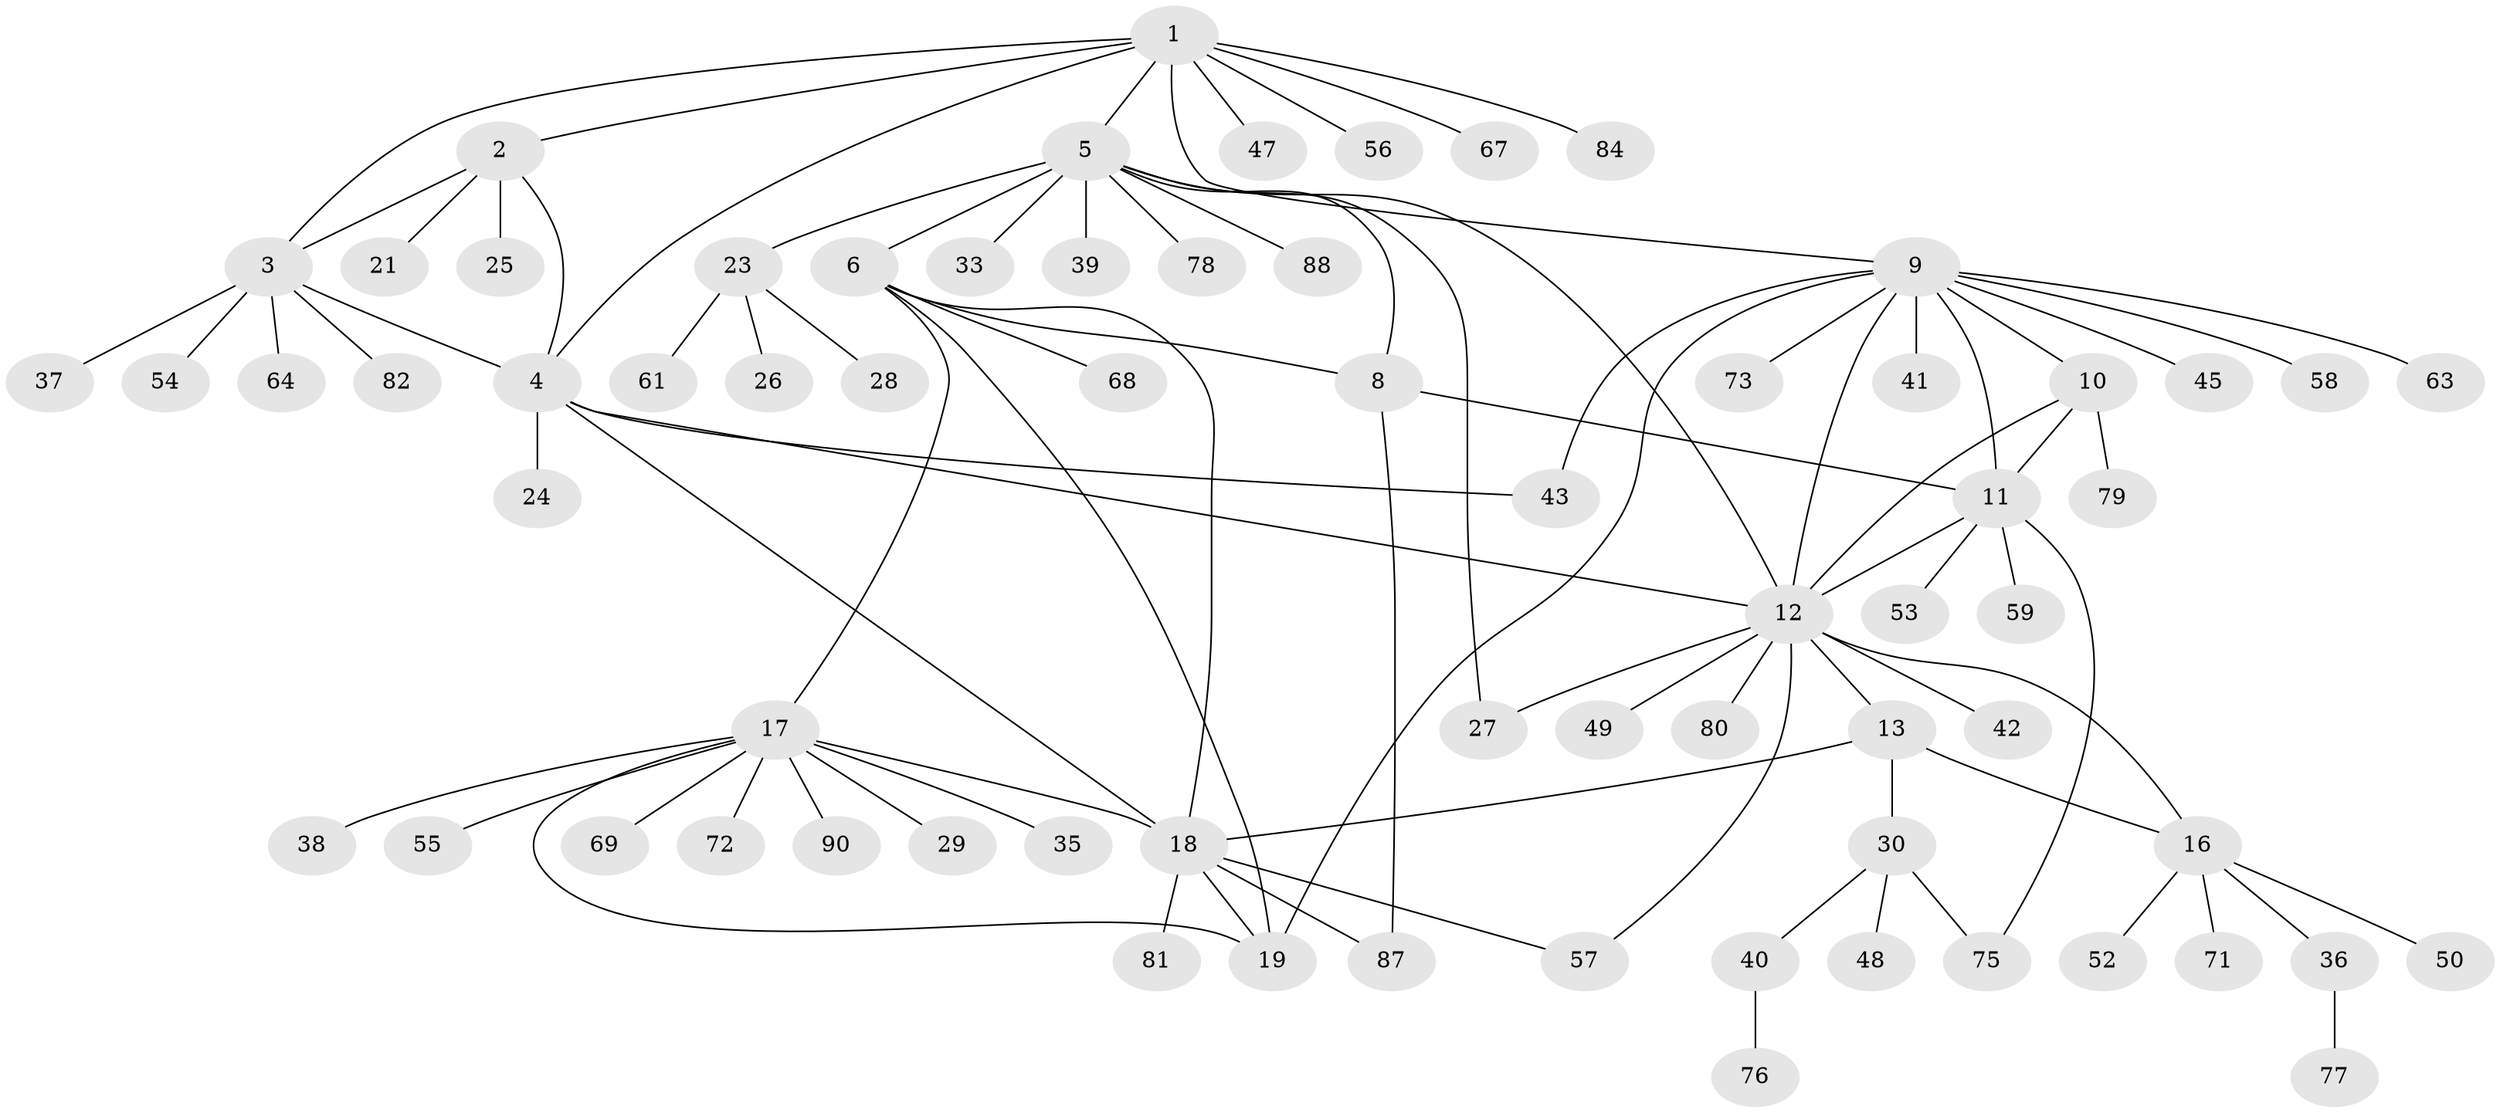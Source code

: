 // Generated by graph-tools (version 1.1) at 2025/52/02/27/25 19:52:22]
// undirected, 69 vertices, 90 edges
graph export_dot {
graph [start="1"]
  node [color=gray90,style=filled];
  1 [super="+66"];
  2 [super="+51"];
  3 [super="+83"];
  4;
  5 [super="+7"];
  6 [super="+20"];
  8 [super="+31"];
  9 [super="+44"];
  10 [super="+32"];
  11 [super="+74"];
  12 [super="+14"];
  13 [super="+15"];
  16 [super="+22"];
  17 [super="+34"];
  18 [super="+65"];
  19;
  21;
  23;
  24;
  25;
  26;
  27;
  28;
  29;
  30 [super="+85"];
  33;
  35;
  36 [super="+62"];
  37;
  38;
  39;
  40;
  41;
  42;
  43;
  45 [super="+46"];
  47;
  48;
  49;
  50 [super="+60"];
  52;
  53 [super="+70"];
  54;
  55;
  56;
  57;
  58;
  59;
  61;
  63;
  64;
  67;
  68;
  69;
  71;
  72;
  73;
  75;
  76;
  77 [super="+86"];
  78;
  79;
  80;
  81;
  82;
  84;
  87 [super="+89"];
  88;
  90;
  1 -- 2;
  1 -- 3;
  1 -- 4;
  1 -- 9;
  1 -- 47;
  1 -- 56;
  1 -- 67;
  1 -- 84;
  1 -- 5;
  2 -- 3;
  2 -- 4;
  2 -- 21;
  2 -- 25;
  3 -- 4;
  3 -- 37;
  3 -- 54;
  3 -- 64;
  3 -- 82;
  4 -- 18;
  4 -- 24;
  4 -- 43;
  4 -- 12;
  5 -- 6 [weight=2];
  5 -- 8 [weight=2];
  5 -- 23;
  5 -- 27;
  5 -- 33;
  5 -- 39;
  5 -- 78;
  5 -- 88;
  5 -- 12;
  6 -- 8;
  6 -- 68;
  6 -- 17;
  6 -- 18;
  6 -- 19;
  8 -- 11;
  8 -- 87;
  9 -- 10;
  9 -- 11;
  9 -- 12;
  9 -- 19;
  9 -- 41;
  9 -- 43;
  9 -- 45;
  9 -- 58;
  9 -- 63;
  9 -- 73;
  10 -- 11;
  10 -- 12;
  10 -- 79;
  11 -- 12;
  11 -- 53;
  11 -- 59;
  11 -- 75;
  12 -- 42;
  12 -- 13 [weight=2];
  12 -- 16;
  12 -- 49;
  12 -- 80;
  12 -- 57;
  12 -- 27;
  13 -- 16 [weight=2];
  13 -- 18;
  13 -- 30;
  16 -- 36;
  16 -- 50;
  16 -- 52;
  16 -- 71;
  17 -- 18;
  17 -- 19;
  17 -- 29;
  17 -- 35;
  17 -- 38;
  17 -- 69;
  17 -- 55;
  17 -- 72;
  17 -- 90;
  18 -- 19;
  18 -- 57;
  18 -- 81;
  18 -- 87;
  23 -- 26;
  23 -- 28;
  23 -- 61;
  30 -- 40;
  30 -- 48;
  30 -- 75;
  36 -- 77;
  40 -- 76;
}

